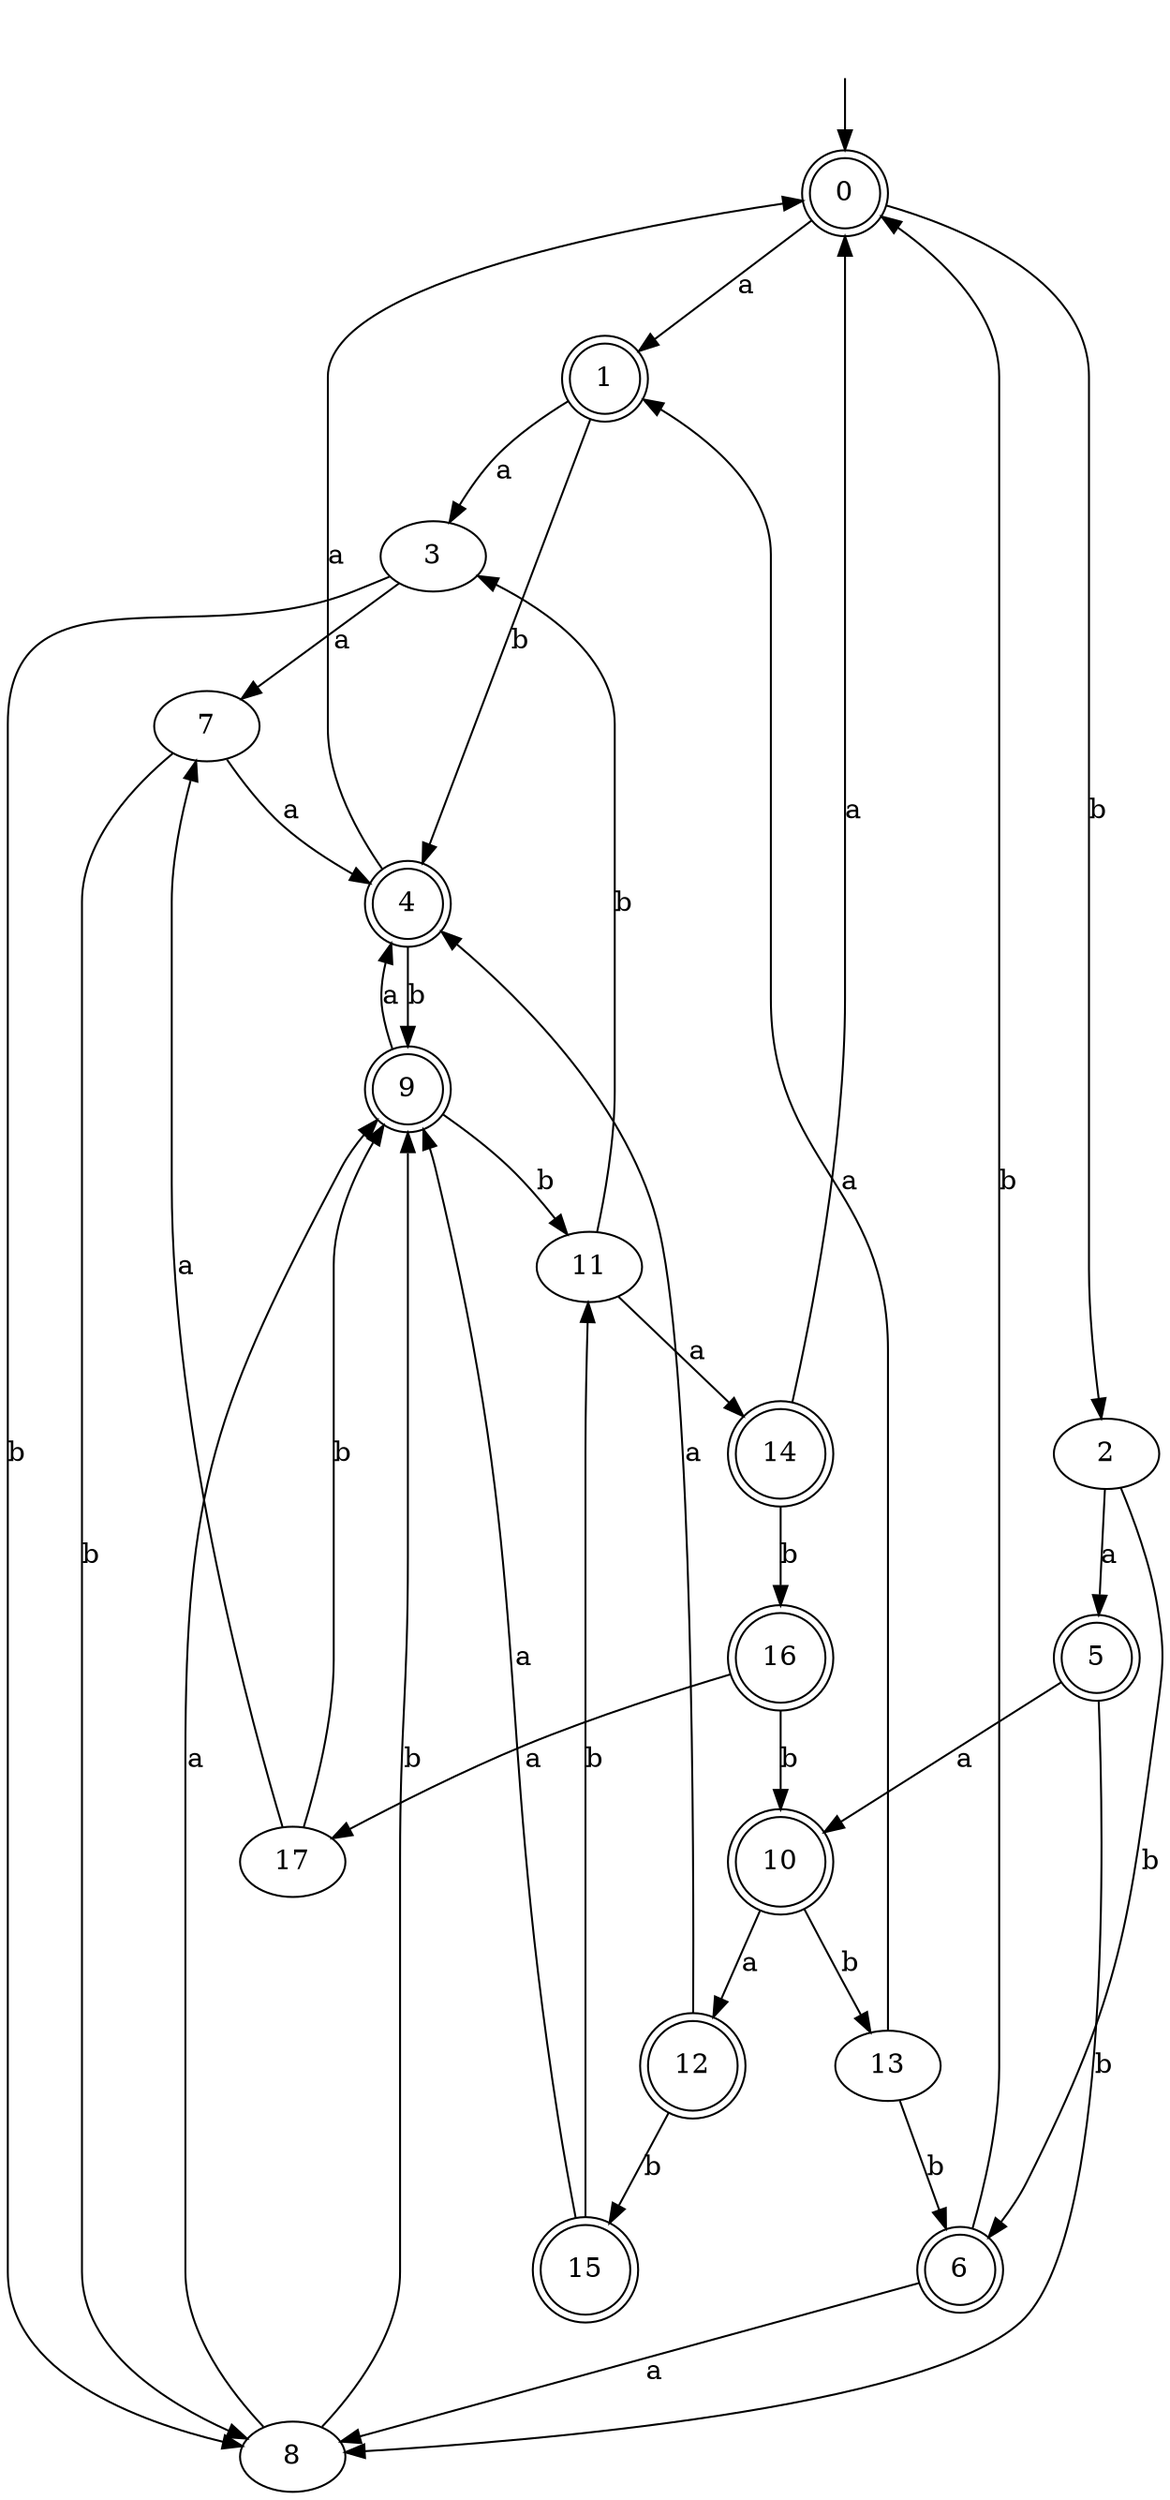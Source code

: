 digraph RandomDFA {
  __start0 [label="", shape=none];
  __start0 -> 0 [label=""];
  0 [shape=circle] [shape=doublecircle]
  0 -> 1 [label="a"]
  0 -> 2 [label="b"]
  1 [shape=doublecircle]
  1 -> 3 [label="a"]
  1 -> 4 [label="b"]
  2
  2 -> 5 [label="a"]
  2 -> 6 [label="b"]
  3
  3 -> 7 [label="a"]
  3 -> 8 [label="b"]
  4 [shape=doublecircle]
  4 -> 0 [label="a"]
  4 -> 9 [label="b"]
  5 [shape=doublecircle]
  5 -> 10 [label="a"]
  5 -> 8 [label="b"]
  6 [shape=doublecircle]
  6 -> 8 [label="a"]
  6 -> 0 [label="b"]
  7
  7 -> 4 [label="a"]
  7 -> 8 [label="b"]
  8
  8 -> 9 [label="a"]
  8 -> 9 [label="b"]
  9 [shape=doublecircle]
  9 -> 4 [label="a"]
  9 -> 11 [label="b"]
  10 [shape=doublecircle]
  10 -> 12 [label="a"]
  10 -> 13 [label="b"]
  11
  11 -> 14 [label="a"]
  11 -> 3 [label="b"]
  12 [shape=doublecircle]
  12 -> 4 [label="a"]
  12 -> 15 [label="b"]
  13
  13 -> 1 [label="a"]
  13 -> 6 [label="b"]
  14 [shape=doublecircle]
  14 -> 0 [label="a"]
  14 -> 16 [label="b"]
  15 [shape=doublecircle]
  15 -> 9 [label="a"]
  15 -> 11 [label="b"]
  16 [shape=doublecircle]
  16 -> 17 [label="a"]
  16 -> 10 [label="b"]
  17
  17 -> 7 [label="a"]
  17 -> 9 [label="b"]
}
